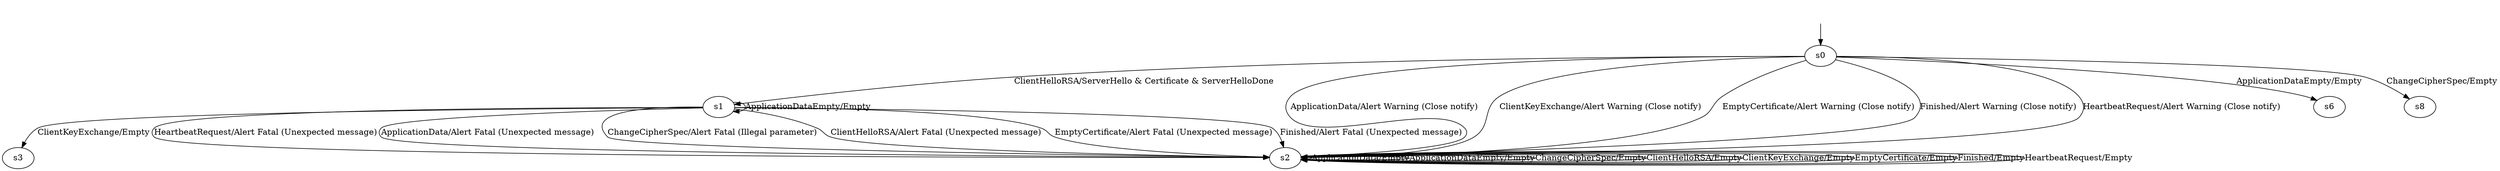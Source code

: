 digraph h1 {
s0 [label="s0"];
s1 [label="s1"];
s2 [label="s2"];
s0 -> s2 [label="ApplicationData/Alert Warning (Close notify)"];
s0 -> s6 [label="ApplicationDataEmpty/Empty"];
s0 -> s8 [label="ChangeCipherSpec/Empty"];
s0 -> s1 [label="ClientHelloRSA/ServerHello & Certificate & ServerHelloDone"];
s0 -> s2 [label="ClientKeyExchange/Alert Warning (Close notify)"];
s0 -> s2 [label="EmptyCertificate/Alert Warning (Close notify)"];
s0 -> s2 [label="Finished/Alert Warning (Close notify)"];
s0 -> s2 [label="HeartbeatRequest/Alert Warning (Close notify)"];
s1 -> s2 [label="ApplicationData/Alert Fatal (Unexpected message)"];
s1 -> s1 [label="ApplicationDataEmpty/Empty"];
s1 -> s2 [label="ChangeCipherSpec/Alert Fatal (Illegal parameter)"];
s1 -> s2 [label="ClientHelloRSA/Alert Fatal (Unexpected message)"];
s1 -> s3 [label="ClientKeyExchange/Empty"];
s1 -> s2 [label="EmptyCertificate/Alert Fatal (Unexpected message)"];
s1 -> s2 [label="Finished/Alert Fatal (Unexpected message)"];
s1 -> s2 [label="HeartbeatRequest/Alert Fatal (Unexpected message)"];
s2 -> s2 [label="ApplicationData/Empty"];
s2 -> s2 [label="ApplicationDataEmpty/Empty"];
s2 -> s2 [label="ChangeCipherSpec/Empty"];
s2 -> s2 [label="ClientHelloRSA/Empty"];
s2 -> s2 [label="ClientKeyExchange/Empty"];
s2 -> s2 [label="EmptyCertificate/Empty"];
s2 -> s2 [label="Finished/Empty"];
s2 -> s2 [label="HeartbeatRequest/Empty"];
__start0 [shape=none, label=""];
__start0 -> s0 [label=""];
}

